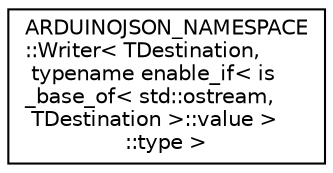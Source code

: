 digraph "Graphical Class Hierarchy"
{
 // LATEX_PDF_SIZE
  edge [fontname="Helvetica",fontsize="10",labelfontname="Helvetica",labelfontsize="10"];
  node [fontname="Helvetica",fontsize="10",shape=record];
  rankdir="LR";
  Node0 [label="ARDUINOJSON_NAMESPACE\l::Writer\< TDestination,\l typename enable_if\< is\l_base_of\< std::ostream,\l TDestination \>::value \>\l::type \>",height=0.2,width=0.4,color="black", fillcolor="white", style="filled",URL="$classARDUINOJSON__NAMESPACE_1_1Writer_3_01TDestination_00_01typename_01enable__if_3_01is__base__cbbe46cdd74f52ed34f47a0c17ab03ee.html",tooltip=" "];
}
